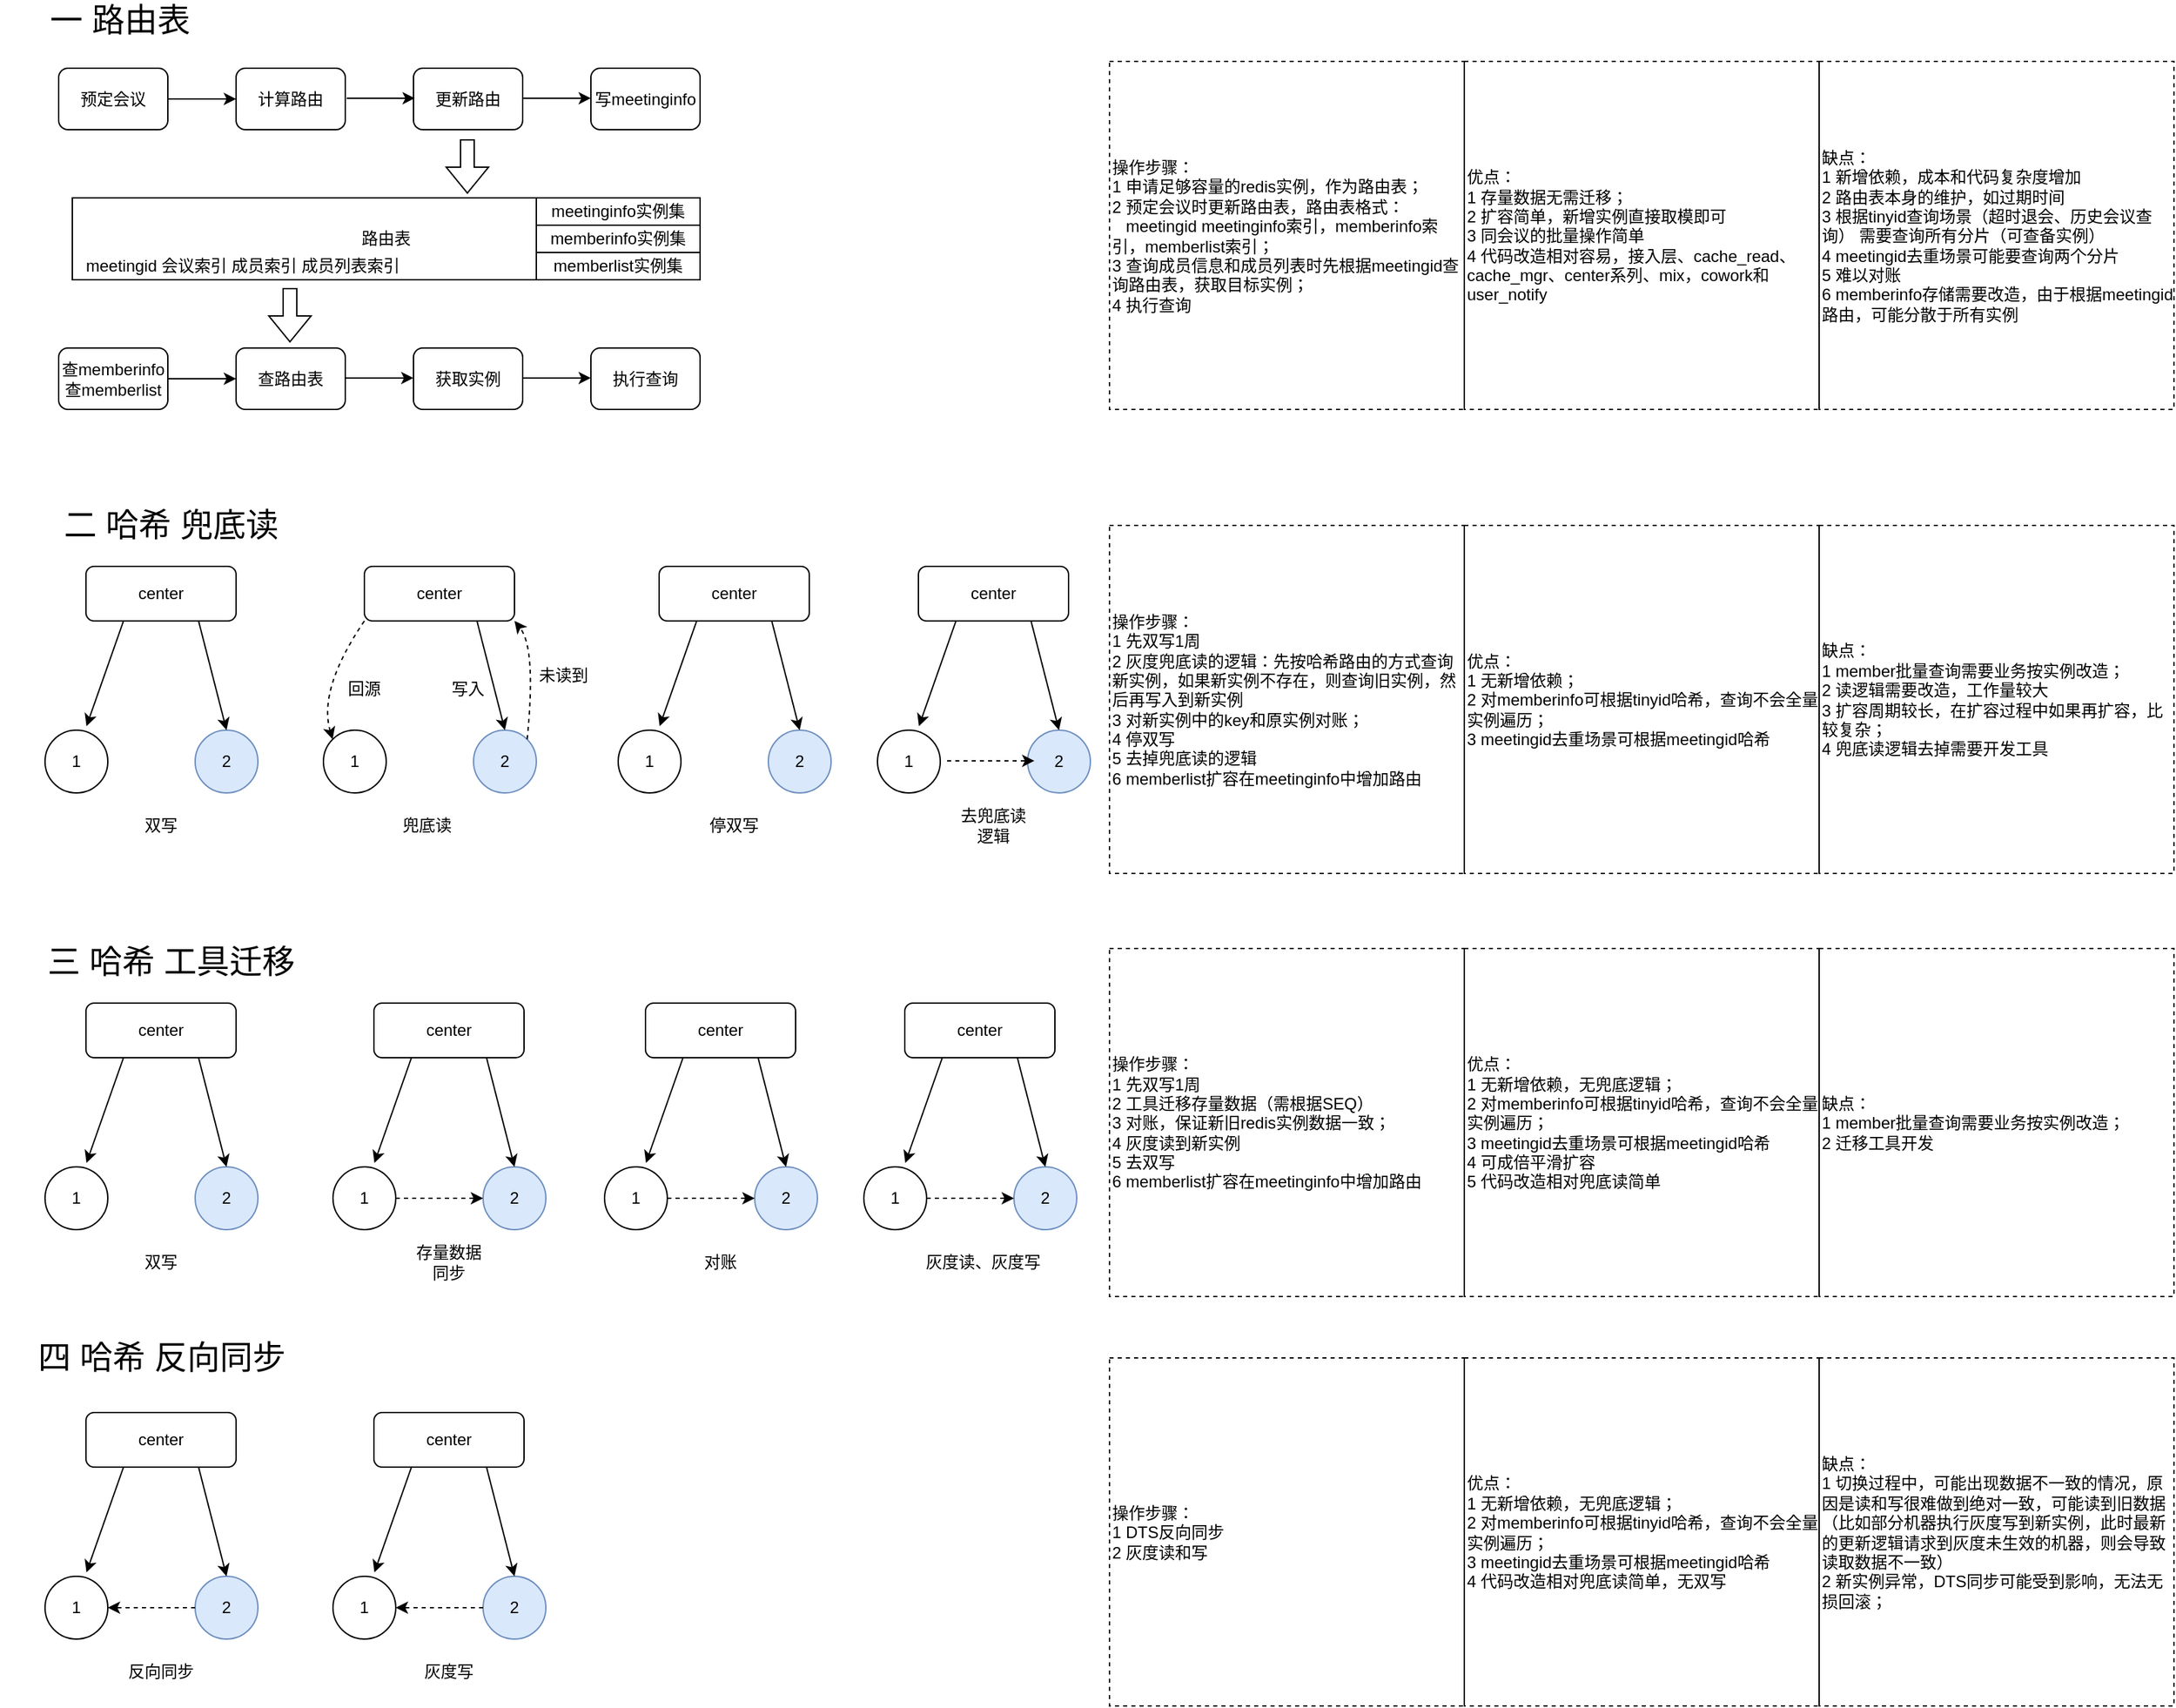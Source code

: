 <mxfile version="20.8.3" type="github">
  <diagram id="jsjYU_Txn0sp7lz1TC-h" name="第 1 页">
    <mxGraphModel dx="3185" dy="99" grid="1" gridSize="10" guides="1" tooltips="1" connect="1" arrows="1" fold="1" page="1" pageScale="1" pageWidth="827" pageHeight="1169" math="0" shadow="0">
      <root>
        <mxCell id="0" />
        <mxCell id="1" parent="0" />
        <mxCell id="DXR3qiWjVmH9UOqzKoYP-19" value="" style="rounded=0;whiteSpace=wrap;html=1;fillColor=none;strokeColor=none;dashed=1;" vertex="1" parent="1">
          <mxGeometry x="-780" y="1255" width="120" height="60" as="geometry" />
        </mxCell>
        <mxCell id="DXR3qiWjVmH9UOqzKoYP-54" value="预定会议" style="rounded=1;whiteSpace=wrap;html=1;fillColor=none;" vertex="1" parent="1">
          <mxGeometry x="-770" y="1255" width="80" height="45" as="geometry" />
        </mxCell>
        <mxCell id="DXR3qiWjVmH9UOqzKoYP-55" value="计算路由" style="rounded=1;whiteSpace=wrap;html=1;fillColor=none;" vertex="1" parent="1">
          <mxGeometry x="-640" y="1255" width="80" height="45" as="geometry" />
        </mxCell>
        <mxCell id="DXR3qiWjVmH9UOqzKoYP-56" value="更新路由" style="rounded=1;whiteSpace=wrap;html=1;fillColor=none;" vertex="1" parent="1">
          <mxGeometry x="-510" y="1255" width="80" height="45" as="geometry" />
        </mxCell>
        <mxCell id="DXR3qiWjVmH9UOqzKoYP-57" value="写meetinginfo" style="rounded=1;whiteSpace=wrap;html=1;fillColor=none;" vertex="1" parent="1">
          <mxGeometry x="-380" y="1255" width="80" height="45" as="geometry" />
        </mxCell>
        <mxCell id="DXR3qiWjVmH9UOqzKoYP-58" value="路由表" style="rounded=0;whiteSpace=wrap;html=1;fillColor=none;" vertex="1" parent="1">
          <mxGeometry x="-760" y="1350" width="460" height="60" as="geometry" />
        </mxCell>
        <mxCell id="DXR3qiWjVmH9UOqzKoYP-59" value="" style="shape=flexArrow;endArrow=classic;html=1;rounded=0;" edge="1" parent="1">
          <mxGeometry width="50" height="50" relative="1" as="geometry">
            <mxPoint x="-470.53" y="1307" as="sourcePoint" />
            <mxPoint x="-470.53" y="1347" as="targetPoint" />
          </mxGeometry>
        </mxCell>
        <mxCell id="DXR3qiWjVmH9UOqzKoYP-60" value="meetinginfo实例集" style="rounded=0;whiteSpace=wrap;html=1;fillColor=none;" vertex="1" parent="1">
          <mxGeometry x="-420" y="1350" width="120" height="20" as="geometry" />
        </mxCell>
        <mxCell id="DXR3qiWjVmH9UOqzKoYP-61" value="memberinfo实例集" style="rounded=0;whiteSpace=wrap;html=1;fillColor=none;" vertex="1" parent="1">
          <mxGeometry x="-420" y="1370" width="120" height="20" as="geometry" />
        </mxCell>
        <mxCell id="DXR3qiWjVmH9UOqzKoYP-62" value="memberlist实例集" style="rounded=0;whiteSpace=wrap;html=1;fillColor=none;" vertex="1" parent="1">
          <mxGeometry x="-420" y="1390" width="120" height="20" as="geometry" />
        </mxCell>
        <mxCell id="DXR3qiWjVmH9UOqzKoYP-63" value="查memberinfo&lt;br&gt;查memberlist" style="rounded=1;whiteSpace=wrap;html=1;fillColor=none;" vertex="1" parent="1">
          <mxGeometry x="-770" y="1460" width="80" height="45" as="geometry" />
        </mxCell>
        <mxCell id="DXR3qiWjVmH9UOqzKoYP-64" value="查路由表" style="rounded=1;whiteSpace=wrap;html=1;fillColor=none;" vertex="1" parent="1">
          <mxGeometry x="-640" y="1460" width="80" height="45" as="geometry" />
        </mxCell>
        <mxCell id="DXR3qiWjVmH9UOqzKoYP-65" value="" style="shape=flexArrow;endArrow=classic;html=1;rounded=0;" edge="1" parent="1">
          <mxGeometry width="50" height="50" relative="1" as="geometry">
            <mxPoint x="-600.53" y="1416" as="sourcePoint" />
            <mxPoint x="-600.53" y="1456" as="targetPoint" />
          </mxGeometry>
        </mxCell>
        <mxCell id="DXR3qiWjVmH9UOqzKoYP-66" value="meetingid 会议索引 成员索引 成员列表索引" style="rounded=0;whiteSpace=wrap;html=1;fillColor=none;strokeColor=none;" vertex="1" parent="1">
          <mxGeometry x="-760" y="1390" width="250" height="20" as="geometry" />
        </mxCell>
        <mxCell id="DXR3qiWjVmH9UOqzKoYP-67" value="" style="endArrow=classic;html=1;rounded=0;exitX=1;exitY=0.5;exitDx=0;exitDy=0;entryX=0;entryY=0.5;entryDx=0;entryDy=0;" edge="1" parent="1" source="DXR3qiWjVmH9UOqzKoYP-54" target="DXR3qiWjVmH9UOqzKoYP-55">
          <mxGeometry width="50" height="50" relative="1" as="geometry">
            <mxPoint x="-280" y="1530" as="sourcePoint" />
            <mxPoint x="-230" y="1480" as="targetPoint" />
          </mxGeometry>
        </mxCell>
        <mxCell id="DXR3qiWjVmH9UOqzKoYP-68" value="" style="endArrow=classic;html=1;rounded=0;exitX=1;exitY=0.5;exitDx=0;exitDy=0;entryX=0;entryY=0.5;entryDx=0;entryDy=0;" edge="1" parent="1">
          <mxGeometry width="50" height="50" relative="1" as="geometry">
            <mxPoint x="-559" y="1276.97" as="sourcePoint" />
            <mxPoint x="-509" y="1276.97" as="targetPoint" />
          </mxGeometry>
        </mxCell>
        <mxCell id="DXR3qiWjVmH9UOqzKoYP-69" value="" style="endArrow=classic;html=1;rounded=0;exitX=1;exitY=0.5;exitDx=0;exitDy=0;entryX=0;entryY=0.5;entryDx=0;entryDy=0;" edge="1" parent="1">
          <mxGeometry width="50" height="50" relative="1" as="geometry">
            <mxPoint x="-430" y="1276.97" as="sourcePoint" />
            <mxPoint x="-380" y="1276.97" as="targetPoint" />
          </mxGeometry>
        </mxCell>
        <mxCell id="DXR3qiWjVmH9UOqzKoYP-70" value="获取实例" style="rounded=1;whiteSpace=wrap;html=1;fillColor=none;" vertex="1" parent="1">
          <mxGeometry x="-510" y="1460" width="80" height="45" as="geometry" />
        </mxCell>
        <mxCell id="DXR3qiWjVmH9UOqzKoYP-71" value="执行查询" style="rounded=1;whiteSpace=wrap;html=1;fillColor=none;" vertex="1" parent="1">
          <mxGeometry x="-380" y="1460" width="80" height="45" as="geometry" />
        </mxCell>
        <mxCell id="DXR3qiWjVmH9UOqzKoYP-74" value="" style="endArrow=classic;html=1;rounded=0;exitX=1;exitY=0.5;exitDx=0;exitDy=0;entryX=0;entryY=0.5;entryDx=0;entryDy=0;" edge="1" parent="1" source="DXR3qiWjVmH9UOqzKoYP-63" target="DXR3qiWjVmH9UOqzKoYP-64">
          <mxGeometry width="50" height="50" relative="1" as="geometry">
            <mxPoint x="-280" y="1530" as="sourcePoint" />
            <mxPoint x="-230" y="1480" as="targetPoint" />
          </mxGeometry>
        </mxCell>
        <mxCell id="DXR3qiWjVmH9UOqzKoYP-75" value="" style="endArrow=classic;html=1;rounded=0;exitX=1;exitY=0.5;exitDx=0;exitDy=0;entryX=0;entryY=0.5;entryDx=0;entryDy=0;" edge="1" parent="1">
          <mxGeometry width="50" height="50" relative="1" as="geometry">
            <mxPoint x="-560" y="1481.97" as="sourcePoint" />
            <mxPoint x="-510" y="1481.97" as="targetPoint" />
          </mxGeometry>
        </mxCell>
        <mxCell id="DXR3qiWjVmH9UOqzKoYP-76" value="" style="endArrow=classic;html=1;rounded=0;exitX=1;exitY=0.5;exitDx=0;exitDy=0;entryX=0;entryY=0.5;entryDx=0;entryDy=0;" edge="1" parent="1">
          <mxGeometry width="50" height="50" relative="1" as="geometry">
            <mxPoint x="-430" y="1481.97" as="sourcePoint" />
            <mxPoint x="-380" y="1481.97" as="targetPoint" />
          </mxGeometry>
        </mxCell>
        <mxCell id="DXR3qiWjVmH9UOqzKoYP-77" value="center" style="rounded=1;whiteSpace=wrap;html=1;fillColor=none;" vertex="1" parent="1">
          <mxGeometry x="-750" y="1620" width="110" height="40" as="geometry" />
        </mxCell>
        <mxCell id="DXR3qiWjVmH9UOqzKoYP-79" value="1" style="ellipse;whiteSpace=wrap;html=1;aspect=fixed;fillColor=none;" vertex="1" parent="1">
          <mxGeometry x="-780" y="1740" width="46" height="46" as="geometry" />
        </mxCell>
        <mxCell id="DXR3qiWjVmH9UOqzKoYP-80" value="2" style="ellipse;whiteSpace=wrap;html=1;aspect=fixed;fillColor=#dae8fc;strokeColor=#6c8ebf;" vertex="1" parent="1">
          <mxGeometry x="-670" y="1740" width="46" height="46" as="geometry" />
        </mxCell>
        <mxCell id="DXR3qiWjVmH9UOqzKoYP-81" value="" style="endArrow=classic;html=1;rounded=0;exitX=0.25;exitY=1;exitDx=0;exitDy=0;entryX=0.66;entryY=-0.062;entryDx=0;entryDy=0;entryPerimeter=0;" edge="1" parent="1" source="DXR3qiWjVmH9UOqzKoYP-77" target="DXR3qiWjVmH9UOqzKoYP-79">
          <mxGeometry width="50" height="50" relative="1" as="geometry">
            <mxPoint x="-280" y="1620" as="sourcePoint" />
            <mxPoint x="-230" y="1570" as="targetPoint" />
          </mxGeometry>
        </mxCell>
        <mxCell id="DXR3qiWjVmH9UOqzKoYP-82" value="" style="endArrow=classic;html=1;rounded=0;exitX=0.75;exitY=1;exitDx=0;exitDy=0;entryX=0.5;entryY=0;entryDx=0;entryDy=0;" edge="1" parent="1" source="DXR3qiWjVmH9UOqzKoYP-77" target="DXR3qiWjVmH9UOqzKoYP-80">
          <mxGeometry width="50" height="50" relative="1" as="geometry">
            <mxPoint x="-712.5" y="1670" as="sourcePoint" />
            <mxPoint x="-739.64" y="1747.148" as="targetPoint" />
          </mxGeometry>
        </mxCell>
        <mxCell id="DXR3qiWjVmH9UOqzKoYP-83" value="双写" style="rounded=0;whiteSpace=wrap;html=1;fillColor=none;strokeColor=none;" vertex="1" parent="1">
          <mxGeometry x="-725" y="1800" width="60" height="20" as="geometry" />
        </mxCell>
        <mxCell id="DXR3qiWjVmH9UOqzKoYP-84" value="center" style="rounded=1;whiteSpace=wrap;html=1;fillColor=none;" vertex="1" parent="1">
          <mxGeometry x="-546" y="1620" width="110" height="40" as="geometry" />
        </mxCell>
        <mxCell id="DXR3qiWjVmH9UOqzKoYP-85" value="1" style="ellipse;whiteSpace=wrap;html=1;aspect=fixed;fillColor=none;" vertex="1" parent="1">
          <mxGeometry x="-576" y="1740" width="46" height="46" as="geometry" />
        </mxCell>
        <mxCell id="DXR3qiWjVmH9UOqzKoYP-86" value="2" style="ellipse;whiteSpace=wrap;html=1;aspect=fixed;fillColor=#dae8fc;strokeColor=#6c8ebf;" vertex="1" parent="1">
          <mxGeometry x="-466" y="1740" width="46" height="46" as="geometry" />
        </mxCell>
        <mxCell id="DXR3qiWjVmH9UOqzKoYP-88" value="" style="endArrow=classic;html=1;rounded=0;exitX=0.75;exitY=1;exitDx=0;exitDy=0;entryX=0.5;entryY=0;entryDx=0;entryDy=0;" edge="1" parent="1" source="DXR3qiWjVmH9UOqzKoYP-84" target="DXR3qiWjVmH9UOqzKoYP-86">
          <mxGeometry width="50" height="50" relative="1" as="geometry">
            <mxPoint x="-508.5" y="1670" as="sourcePoint" />
            <mxPoint x="-535.64" y="1747.148" as="targetPoint" />
          </mxGeometry>
        </mxCell>
        <mxCell id="DXR3qiWjVmH9UOqzKoYP-89" value="兜底读" style="rounded=0;whiteSpace=wrap;html=1;fillColor=none;strokeColor=none;" vertex="1" parent="1">
          <mxGeometry x="-530" y="1800" width="60" height="20" as="geometry" />
        </mxCell>
        <mxCell id="DXR3qiWjVmH9UOqzKoYP-90" value="" style="curved=1;endArrow=classic;html=1;rounded=0;exitX=1;exitY=0;exitDx=0;exitDy=0;entryX=1;entryY=1;entryDx=0;entryDy=0;dashed=1;" edge="1" parent="1" source="DXR3qiWjVmH9UOqzKoYP-86" target="DXR3qiWjVmH9UOqzKoYP-84">
          <mxGeometry width="50" height="50" relative="1" as="geometry">
            <mxPoint x="-280" y="1620" as="sourcePoint" />
            <mxPoint x="-230" y="1570" as="targetPoint" />
            <Array as="points">
              <mxPoint x="-420" y="1680" />
            </Array>
          </mxGeometry>
        </mxCell>
        <mxCell id="DXR3qiWjVmH9UOqzKoYP-91" value="" style="curved=1;endArrow=classic;html=1;rounded=0;dashed=1;exitX=0;exitY=1;exitDx=0;exitDy=0;entryX=0;entryY=0;entryDx=0;entryDy=0;" edge="1" parent="1" source="DXR3qiWjVmH9UOqzKoYP-84" target="DXR3qiWjVmH9UOqzKoYP-85">
          <mxGeometry width="50" height="50" relative="1" as="geometry">
            <mxPoint x="-280" y="1620" as="sourcePoint" />
            <mxPoint x="-230" y="1570" as="targetPoint" />
            <Array as="points">
              <mxPoint x="-580" y="1710" />
            </Array>
          </mxGeometry>
        </mxCell>
        <mxCell id="DXR3qiWjVmH9UOqzKoYP-92" value="未读到" style="rounded=0;whiteSpace=wrap;html=1;fillColor=none;strokeColor=none;" vertex="1" parent="1">
          <mxGeometry x="-430" y="1690" width="60" height="20" as="geometry" />
        </mxCell>
        <mxCell id="DXR3qiWjVmH9UOqzKoYP-93" value="回源" style="rounded=0;whiteSpace=wrap;html=1;fillColor=none;strokeColor=none;" vertex="1" parent="1">
          <mxGeometry x="-576" y="1700" width="60" height="20" as="geometry" />
        </mxCell>
        <mxCell id="DXR3qiWjVmH9UOqzKoYP-96" value="写入" style="rounded=0;whiteSpace=wrap;html=1;fillColor=none;strokeColor=none;" vertex="1" parent="1">
          <mxGeometry x="-500" y="1700" width="60" height="20" as="geometry" />
        </mxCell>
        <mxCell id="DXR3qiWjVmH9UOqzKoYP-97" value="center" style="rounded=1;whiteSpace=wrap;html=1;fillColor=none;" vertex="1" parent="1">
          <mxGeometry x="-750" y="1940" width="110" height="40" as="geometry" />
        </mxCell>
        <mxCell id="DXR3qiWjVmH9UOqzKoYP-98" value="1" style="ellipse;whiteSpace=wrap;html=1;aspect=fixed;fillColor=none;" vertex="1" parent="1">
          <mxGeometry x="-780" y="2060" width="46" height="46" as="geometry" />
        </mxCell>
        <mxCell id="DXR3qiWjVmH9UOqzKoYP-99" value="2" style="ellipse;whiteSpace=wrap;html=1;aspect=fixed;fillColor=#dae8fc;strokeColor=#6c8ebf;" vertex="1" parent="1">
          <mxGeometry x="-670" y="2060" width="46" height="46" as="geometry" />
        </mxCell>
        <mxCell id="DXR3qiWjVmH9UOqzKoYP-100" value="" style="endArrow=classic;html=1;rounded=0;exitX=0.25;exitY=1;exitDx=0;exitDy=0;entryX=0.66;entryY=-0.062;entryDx=0;entryDy=0;entryPerimeter=0;" edge="1" parent="1" source="DXR3qiWjVmH9UOqzKoYP-97" target="DXR3qiWjVmH9UOqzKoYP-98">
          <mxGeometry width="50" height="50" relative="1" as="geometry">
            <mxPoint x="-280" y="1940" as="sourcePoint" />
            <mxPoint x="-230" y="1890" as="targetPoint" />
          </mxGeometry>
        </mxCell>
        <mxCell id="DXR3qiWjVmH9UOqzKoYP-101" value="" style="endArrow=classic;html=1;rounded=0;exitX=0.75;exitY=1;exitDx=0;exitDy=0;entryX=0.5;entryY=0;entryDx=0;entryDy=0;" edge="1" parent="1" source="DXR3qiWjVmH9UOqzKoYP-97" target="DXR3qiWjVmH9UOqzKoYP-99">
          <mxGeometry width="50" height="50" relative="1" as="geometry">
            <mxPoint x="-712.5" y="1990" as="sourcePoint" />
            <mxPoint x="-739.64" y="2067.148" as="targetPoint" />
          </mxGeometry>
        </mxCell>
        <mxCell id="DXR3qiWjVmH9UOqzKoYP-102" value="双写" style="rounded=0;whiteSpace=wrap;html=1;fillColor=none;strokeColor=none;" vertex="1" parent="1">
          <mxGeometry x="-725" y="2120" width="60" height="20" as="geometry" />
        </mxCell>
        <mxCell id="DXR3qiWjVmH9UOqzKoYP-113" value="center" style="rounded=1;whiteSpace=wrap;html=1;fillColor=none;" vertex="1" parent="1">
          <mxGeometry x="-539" y="1940" width="110" height="40" as="geometry" />
        </mxCell>
        <mxCell id="DXR3qiWjVmH9UOqzKoYP-114" value="1" style="ellipse;whiteSpace=wrap;html=1;aspect=fixed;fillColor=none;" vertex="1" parent="1">
          <mxGeometry x="-569" y="2060" width="46" height="46" as="geometry" />
        </mxCell>
        <mxCell id="DXR3qiWjVmH9UOqzKoYP-115" value="2" style="ellipse;whiteSpace=wrap;html=1;aspect=fixed;fillColor=#dae8fc;strokeColor=#6c8ebf;" vertex="1" parent="1">
          <mxGeometry x="-459" y="2060" width="46" height="46" as="geometry" />
        </mxCell>
        <mxCell id="DXR3qiWjVmH9UOqzKoYP-116" value="" style="endArrow=classic;html=1;rounded=0;exitX=0.25;exitY=1;exitDx=0;exitDy=0;entryX=0.66;entryY=-0.062;entryDx=0;entryDy=0;entryPerimeter=0;" edge="1" parent="1" source="DXR3qiWjVmH9UOqzKoYP-113" target="DXR3qiWjVmH9UOqzKoYP-114">
          <mxGeometry width="50" height="50" relative="1" as="geometry">
            <mxPoint x="-69" y="1940" as="sourcePoint" />
            <mxPoint x="-19" y="1890" as="targetPoint" />
          </mxGeometry>
        </mxCell>
        <mxCell id="DXR3qiWjVmH9UOqzKoYP-117" value="" style="endArrow=classic;html=1;rounded=0;exitX=0.75;exitY=1;exitDx=0;exitDy=0;entryX=0.5;entryY=0;entryDx=0;entryDy=0;" edge="1" parent="1" source="DXR3qiWjVmH9UOqzKoYP-113" target="DXR3qiWjVmH9UOqzKoYP-115">
          <mxGeometry width="50" height="50" relative="1" as="geometry">
            <mxPoint x="-501.5" y="1990" as="sourcePoint" />
            <mxPoint x="-528.64" y="2067.148" as="targetPoint" />
          </mxGeometry>
        </mxCell>
        <mxCell id="DXR3qiWjVmH9UOqzKoYP-118" value="存量数据同步" style="rounded=0;whiteSpace=wrap;html=1;fillColor=none;strokeColor=none;" vertex="1" parent="1">
          <mxGeometry x="-514" y="2120" width="60" height="20" as="geometry" />
        </mxCell>
        <mxCell id="DXR3qiWjVmH9UOqzKoYP-120" value="" style="endArrow=classic;html=1;rounded=0;dashed=1;exitX=1;exitY=0.5;exitDx=0;exitDy=0;entryX=0;entryY=0.5;entryDx=0;entryDy=0;" edge="1" parent="1" source="DXR3qiWjVmH9UOqzKoYP-114" target="DXR3qiWjVmH9UOqzKoYP-115">
          <mxGeometry width="50" height="50" relative="1" as="geometry">
            <mxPoint x="-280" y="1900" as="sourcePoint" />
            <mxPoint x="-230" y="1850" as="targetPoint" />
          </mxGeometry>
        </mxCell>
        <mxCell id="DXR3qiWjVmH9UOqzKoYP-121" value="center" style="rounded=1;whiteSpace=wrap;html=1;fillColor=none;" vertex="1" parent="1">
          <mxGeometry x="-330" y="1620" width="110" height="40" as="geometry" />
        </mxCell>
        <mxCell id="DXR3qiWjVmH9UOqzKoYP-122" value="1" style="ellipse;whiteSpace=wrap;html=1;aspect=fixed;fillColor=none;" vertex="1" parent="1">
          <mxGeometry x="-360" y="1740" width="46" height="46" as="geometry" />
        </mxCell>
        <mxCell id="DXR3qiWjVmH9UOqzKoYP-123" value="2" style="ellipse;whiteSpace=wrap;html=1;aspect=fixed;fillColor=#dae8fc;strokeColor=#6c8ebf;" vertex="1" parent="1">
          <mxGeometry x="-250" y="1740" width="46" height="46" as="geometry" />
        </mxCell>
        <mxCell id="DXR3qiWjVmH9UOqzKoYP-124" value="" style="endArrow=classic;html=1;rounded=0;exitX=0.25;exitY=1;exitDx=0;exitDy=0;entryX=0.66;entryY=-0.062;entryDx=0;entryDy=0;entryPerimeter=0;" edge="1" parent="1" source="DXR3qiWjVmH9UOqzKoYP-121" target="DXR3qiWjVmH9UOqzKoYP-122">
          <mxGeometry width="50" height="50" relative="1" as="geometry">
            <mxPoint x="140" y="1620" as="sourcePoint" />
            <mxPoint x="190" y="1570" as="targetPoint" />
          </mxGeometry>
        </mxCell>
        <mxCell id="DXR3qiWjVmH9UOqzKoYP-125" value="" style="endArrow=classic;html=1;rounded=0;exitX=0.75;exitY=1;exitDx=0;exitDy=0;entryX=0.5;entryY=0;entryDx=0;entryDy=0;" edge="1" parent="1" source="DXR3qiWjVmH9UOqzKoYP-121" target="DXR3qiWjVmH9UOqzKoYP-123">
          <mxGeometry width="50" height="50" relative="1" as="geometry">
            <mxPoint x="-292.5" y="1670" as="sourcePoint" />
            <mxPoint x="-319.64" y="1747.148" as="targetPoint" />
          </mxGeometry>
        </mxCell>
        <mxCell id="DXR3qiWjVmH9UOqzKoYP-126" value="停双写" style="rounded=0;whiteSpace=wrap;html=1;fillColor=none;strokeColor=none;" vertex="1" parent="1">
          <mxGeometry x="-305" y="1800" width="60" height="20" as="geometry" />
        </mxCell>
        <mxCell id="DXR3qiWjVmH9UOqzKoYP-127" value="center" style="rounded=1;whiteSpace=wrap;html=1;fillColor=none;" vertex="1" parent="1">
          <mxGeometry x="-340" y="1940" width="110" height="40" as="geometry" />
        </mxCell>
        <mxCell id="DXR3qiWjVmH9UOqzKoYP-128" value="1" style="ellipse;whiteSpace=wrap;html=1;aspect=fixed;fillColor=none;" vertex="1" parent="1">
          <mxGeometry x="-370" y="2060" width="46" height="46" as="geometry" />
        </mxCell>
        <mxCell id="DXR3qiWjVmH9UOqzKoYP-129" value="2" style="ellipse;whiteSpace=wrap;html=1;aspect=fixed;fillColor=#dae8fc;strokeColor=#6c8ebf;" vertex="1" parent="1">
          <mxGeometry x="-260" y="2060" width="46" height="46" as="geometry" />
        </mxCell>
        <mxCell id="DXR3qiWjVmH9UOqzKoYP-130" value="" style="endArrow=classic;html=1;rounded=0;exitX=0.25;exitY=1;exitDx=0;exitDy=0;entryX=0.66;entryY=-0.062;entryDx=0;entryDy=0;entryPerimeter=0;" edge="1" parent="1" source="DXR3qiWjVmH9UOqzKoYP-127" target="DXR3qiWjVmH9UOqzKoYP-128">
          <mxGeometry width="50" height="50" relative="1" as="geometry">
            <mxPoint x="130" y="1940" as="sourcePoint" />
            <mxPoint x="180" y="1890" as="targetPoint" />
          </mxGeometry>
        </mxCell>
        <mxCell id="DXR3qiWjVmH9UOqzKoYP-131" value="" style="endArrow=classic;html=1;rounded=0;exitX=0.75;exitY=1;exitDx=0;exitDy=0;entryX=0.5;entryY=0;entryDx=0;entryDy=0;" edge="1" parent="1" source="DXR3qiWjVmH9UOqzKoYP-127" target="DXR3qiWjVmH9UOqzKoYP-129">
          <mxGeometry width="50" height="50" relative="1" as="geometry">
            <mxPoint x="-302.5" y="1990" as="sourcePoint" />
            <mxPoint x="-329.64" y="2067.148" as="targetPoint" />
          </mxGeometry>
        </mxCell>
        <mxCell id="DXR3qiWjVmH9UOqzKoYP-132" value="对账" style="rounded=0;whiteSpace=wrap;html=1;fillColor=none;strokeColor=none;" vertex="1" parent="1">
          <mxGeometry x="-315" y="2120" width="60" height="20" as="geometry" />
        </mxCell>
        <mxCell id="DXR3qiWjVmH9UOqzKoYP-133" value="" style="endArrow=classic;html=1;rounded=0;dashed=1;exitX=1;exitY=0.5;exitDx=0;exitDy=0;entryX=0;entryY=0.5;entryDx=0;entryDy=0;" edge="1" parent="1" source="DXR3qiWjVmH9UOqzKoYP-128" target="DXR3qiWjVmH9UOqzKoYP-129">
          <mxGeometry width="50" height="50" relative="1" as="geometry">
            <mxPoint x="-81" y="1900" as="sourcePoint" />
            <mxPoint x="-31" y="1850" as="targetPoint" />
          </mxGeometry>
        </mxCell>
        <mxCell id="DXR3qiWjVmH9UOqzKoYP-134" value="center" style="rounded=1;whiteSpace=wrap;html=1;fillColor=none;" vertex="1" parent="1">
          <mxGeometry x="-140" y="1620" width="110" height="40" as="geometry" />
        </mxCell>
        <mxCell id="DXR3qiWjVmH9UOqzKoYP-135" value="1" style="ellipse;whiteSpace=wrap;html=1;aspect=fixed;fillColor=none;" vertex="1" parent="1">
          <mxGeometry x="-170" y="1740" width="46" height="46" as="geometry" />
        </mxCell>
        <mxCell id="DXR3qiWjVmH9UOqzKoYP-136" value="2" style="ellipse;whiteSpace=wrap;html=1;aspect=fixed;fillColor=#dae8fc;strokeColor=#6c8ebf;" vertex="1" parent="1">
          <mxGeometry x="-60" y="1740" width="46" height="46" as="geometry" />
        </mxCell>
        <mxCell id="DXR3qiWjVmH9UOqzKoYP-137" value="" style="endArrow=classic;html=1;rounded=0;exitX=0.25;exitY=1;exitDx=0;exitDy=0;entryX=0.66;entryY=-0.062;entryDx=0;entryDy=0;entryPerimeter=0;" edge="1" parent="1" source="DXR3qiWjVmH9UOqzKoYP-134" target="DXR3qiWjVmH9UOqzKoYP-135">
          <mxGeometry width="50" height="50" relative="1" as="geometry">
            <mxPoint x="330" y="1620" as="sourcePoint" />
            <mxPoint x="380" y="1570" as="targetPoint" />
          </mxGeometry>
        </mxCell>
        <mxCell id="DXR3qiWjVmH9UOqzKoYP-138" value="" style="endArrow=classic;html=1;rounded=0;exitX=0.75;exitY=1;exitDx=0;exitDy=0;entryX=0.5;entryY=0;entryDx=0;entryDy=0;" edge="1" parent="1" source="DXR3qiWjVmH9UOqzKoYP-134" target="DXR3qiWjVmH9UOqzKoYP-136">
          <mxGeometry width="50" height="50" relative="1" as="geometry">
            <mxPoint x="-102.5" y="1670" as="sourcePoint" />
            <mxPoint x="-129.64" y="1747.148" as="targetPoint" />
          </mxGeometry>
        </mxCell>
        <mxCell id="DXR3qiWjVmH9UOqzKoYP-139" value="去兜底读逻辑" style="rounded=0;whiteSpace=wrap;html=1;fillColor=none;strokeColor=none;" vertex="1" parent="1">
          <mxGeometry x="-115" y="1800" width="60" height="20" as="geometry" />
        </mxCell>
        <mxCell id="DXR3qiWjVmH9UOqzKoYP-140" value="" style="endArrow=classic;html=1;rounded=0;dashed=1;exitX=1;exitY=0.5;exitDx=0;exitDy=0;entryX=0;entryY=0.5;entryDx=0;entryDy=0;" edge="1" parent="1">
          <mxGeometry width="50" height="50" relative="1" as="geometry">
            <mxPoint x="-119.0" y="1762.47" as="sourcePoint" />
            <mxPoint x="-55.0" y="1762.47" as="targetPoint" />
          </mxGeometry>
        </mxCell>
        <mxCell id="DXR3qiWjVmH9UOqzKoYP-141" value="center" style="rounded=1;whiteSpace=wrap;html=1;fillColor=none;" vertex="1" parent="1">
          <mxGeometry x="-150" y="1940" width="110" height="40" as="geometry" />
        </mxCell>
        <mxCell id="DXR3qiWjVmH9UOqzKoYP-142" value="1" style="ellipse;whiteSpace=wrap;html=1;aspect=fixed;fillColor=none;" vertex="1" parent="1">
          <mxGeometry x="-180" y="2060" width="46" height="46" as="geometry" />
        </mxCell>
        <mxCell id="DXR3qiWjVmH9UOqzKoYP-143" value="2" style="ellipse;whiteSpace=wrap;html=1;aspect=fixed;fillColor=#dae8fc;strokeColor=#6c8ebf;" vertex="1" parent="1">
          <mxGeometry x="-70" y="2060" width="46" height="46" as="geometry" />
        </mxCell>
        <mxCell id="DXR3qiWjVmH9UOqzKoYP-144" value="" style="endArrow=classic;html=1;rounded=0;exitX=0.25;exitY=1;exitDx=0;exitDy=0;entryX=0.66;entryY=-0.062;entryDx=0;entryDy=0;entryPerimeter=0;" edge="1" parent="1" source="DXR3qiWjVmH9UOqzKoYP-141" target="DXR3qiWjVmH9UOqzKoYP-142">
          <mxGeometry width="50" height="50" relative="1" as="geometry">
            <mxPoint x="320" y="1940" as="sourcePoint" />
            <mxPoint x="370" y="1890" as="targetPoint" />
          </mxGeometry>
        </mxCell>
        <mxCell id="DXR3qiWjVmH9UOqzKoYP-145" value="" style="endArrow=classic;html=1;rounded=0;exitX=0.75;exitY=1;exitDx=0;exitDy=0;entryX=0.5;entryY=0;entryDx=0;entryDy=0;" edge="1" parent="1" source="DXR3qiWjVmH9UOqzKoYP-141" target="DXR3qiWjVmH9UOqzKoYP-143">
          <mxGeometry width="50" height="50" relative="1" as="geometry">
            <mxPoint x="-112.5" y="1990" as="sourcePoint" />
            <mxPoint x="-139.64" y="2067.148" as="targetPoint" />
          </mxGeometry>
        </mxCell>
        <mxCell id="DXR3qiWjVmH9UOqzKoYP-146" value="灰度读、灰度写" style="rounded=0;whiteSpace=wrap;html=1;fillColor=none;strokeColor=none;" vertex="1" parent="1">
          <mxGeometry x="-140" y="2120" width="95" height="20" as="geometry" />
        </mxCell>
        <mxCell id="DXR3qiWjVmH9UOqzKoYP-147" value="" style="endArrow=classic;html=1;rounded=0;dashed=1;exitX=1;exitY=0.5;exitDx=0;exitDy=0;entryX=0;entryY=0.5;entryDx=0;entryDy=0;" edge="1" parent="1" source="DXR3qiWjVmH9UOqzKoYP-142" target="DXR3qiWjVmH9UOqzKoYP-143">
          <mxGeometry width="50" height="50" relative="1" as="geometry">
            <mxPoint x="109" y="1900" as="sourcePoint" />
            <mxPoint x="159" y="1850" as="targetPoint" />
          </mxGeometry>
        </mxCell>
        <mxCell id="DXR3qiWjVmH9UOqzKoYP-148" value="center" style="rounded=1;whiteSpace=wrap;html=1;fillColor=none;" vertex="1" parent="1">
          <mxGeometry x="-750" y="2240" width="110" height="40" as="geometry" />
        </mxCell>
        <mxCell id="DXR3qiWjVmH9UOqzKoYP-149" value="1" style="ellipse;whiteSpace=wrap;html=1;aspect=fixed;fillColor=none;" vertex="1" parent="1">
          <mxGeometry x="-780" y="2360" width="46" height="46" as="geometry" />
        </mxCell>
        <mxCell id="DXR3qiWjVmH9UOqzKoYP-150" value="2" style="ellipse;whiteSpace=wrap;html=1;aspect=fixed;fillColor=#dae8fc;strokeColor=#6c8ebf;" vertex="1" parent="1">
          <mxGeometry x="-670" y="2360" width="46" height="46" as="geometry" />
        </mxCell>
        <mxCell id="DXR3qiWjVmH9UOqzKoYP-151" value="" style="endArrow=classic;html=1;rounded=0;exitX=0.25;exitY=1;exitDx=0;exitDy=0;entryX=0.66;entryY=-0.062;entryDx=0;entryDy=0;entryPerimeter=0;" edge="1" parent="1" source="DXR3qiWjVmH9UOqzKoYP-148" target="DXR3qiWjVmH9UOqzKoYP-149">
          <mxGeometry width="50" height="50" relative="1" as="geometry">
            <mxPoint x="-280" y="2240" as="sourcePoint" />
            <mxPoint x="-230" y="2190" as="targetPoint" />
          </mxGeometry>
        </mxCell>
        <mxCell id="DXR3qiWjVmH9UOqzKoYP-152" value="" style="endArrow=classic;html=1;rounded=0;exitX=0.75;exitY=1;exitDx=0;exitDy=0;entryX=0.5;entryY=0;entryDx=0;entryDy=0;" edge="1" parent="1" source="DXR3qiWjVmH9UOqzKoYP-148" target="DXR3qiWjVmH9UOqzKoYP-150">
          <mxGeometry width="50" height="50" relative="1" as="geometry">
            <mxPoint x="-712.5" y="2290" as="sourcePoint" />
            <mxPoint x="-739.64" y="2367.148" as="targetPoint" />
          </mxGeometry>
        </mxCell>
        <mxCell id="DXR3qiWjVmH9UOqzKoYP-153" value="反向同步" style="rounded=0;whiteSpace=wrap;html=1;fillColor=none;strokeColor=none;" vertex="1" parent="1">
          <mxGeometry x="-725" y="2420" width="60" height="20" as="geometry" />
        </mxCell>
        <mxCell id="DXR3qiWjVmH9UOqzKoYP-154" value="" style="endArrow=classic;html=1;rounded=0;dashed=1;entryX=1;entryY=0.5;entryDx=0;entryDy=0;exitX=0;exitY=0.5;exitDx=0;exitDy=0;" edge="1" parent="1" source="DXR3qiWjVmH9UOqzKoYP-150" target="DXR3qiWjVmH9UOqzKoYP-149">
          <mxGeometry width="50" height="50" relative="1" as="geometry">
            <mxPoint x="-680" y="2383" as="sourcePoint" />
            <mxPoint x="-449.0" y="2093" as="targetPoint" />
          </mxGeometry>
        </mxCell>
        <mxCell id="DXR3qiWjVmH9UOqzKoYP-156" value="center" style="rounded=1;whiteSpace=wrap;html=1;fillColor=none;" vertex="1" parent="1">
          <mxGeometry x="-539" y="2240" width="110" height="40" as="geometry" />
        </mxCell>
        <mxCell id="DXR3qiWjVmH9UOqzKoYP-157" value="1" style="ellipse;whiteSpace=wrap;html=1;aspect=fixed;fillColor=none;" vertex="1" parent="1">
          <mxGeometry x="-569" y="2360" width="46" height="46" as="geometry" />
        </mxCell>
        <mxCell id="DXR3qiWjVmH9UOqzKoYP-158" value="2" style="ellipse;whiteSpace=wrap;html=1;aspect=fixed;fillColor=#dae8fc;strokeColor=#6c8ebf;" vertex="1" parent="1">
          <mxGeometry x="-459" y="2360" width="46" height="46" as="geometry" />
        </mxCell>
        <mxCell id="DXR3qiWjVmH9UOqzKoYP-159" value="" style="endArrow=classic;html=1;rounded=0;exitX=0.25;exitY=1;exitDx=0;exitDy=0;entryX=0.66;entryY=-0.062;entryDx=0;entryDy=0;entryPerimeter=0;" edge="1" parent="1" source="DXR3qiWjVmH9UOqzKoYP-156" target="DXR3qiWjVmH9UOqzKoYP-157">
          <mxGeometry width="50" height="50" relative="1" as="geometry">
            <mxPoint x="-69" y="2240" as="sourcePoint" />
            <mxPoint x="-19" y="2190" as="targetPoint" />
          </mxGeometry>
        </mxCell>
        <mxCell id="DXR3qiWjVmH9UOqzKoYP-160" value="" style="endArrow=classic;html=1;rounded=0;exitX=0.75;exitY=1;exitDx=0;exitDy=0;entryX=0.5;entryY=0;entryDx=0;entryDy=0;" edge="1" parent="1" source="DXR3qiWjVmH9UOqzKoYP-156" target="DXR3qiWjVmH9UOqzKoYP-158">
          <mxGeometry width="50" height="50" relative="1" as="geometry">
            <mxPoint x="-501.5" y="2290" as="sourcePoint" />
            <mxPoint x="-528.64" y="2367.148" as="targetPoint" />
          </mxGeometry>
        </mxCell>
        <mxCell id="DXR3qiWjVmH9UOqzKoYP-161" value="灰度写" style="rounded=0;whiteSpace=wrap;html=1;fillColor=none;strokeColor=none;" vertex="1" parent="1">
          <mxGeometry x="-514" y="2420" width="60" height="20" as="geometry" />
        </mxCell>
        <mxCell id="DXR3qiWjVmH9UOqzKoYP-162" value="" style="endArrow=classic;html=1;rounded=0;dashed=1;entryX=1;entryY=0.5;entryDx=0;entryDy=0;exitX=0;exitY=0.5;exitDx=0;exitDy=0;" edge="1" parent="1" source="DXR3qiWjVmH9UOqzKoYP-158" target="DXR3qiWjVmH9UOqzKoYP-157">
          <mxGeometry width="50" height="50" relative="1" as="geometry">
            <mxPoint x="-469" y="2383" as="sourcePoint" />
            <mxPoint x="-238.0" y="2093" as="targetPoint" />
          </mxGeometry>
        </mxCell>
        <mxCell id="DXR3qiWjVmH9UOqzKoYP-163" value="操作步骤：&lt;br&gt;1 申请足够容量的redis实例，作为路由表；&lt;br&gt;2 预定会议时更新路由表，路由表格式：&lt;br&gt;&amp;nbsp; &amp;nbsp;meetingid meetinginfo索引，memberinfo索引，memberlist索引；&lt;br&gt;3 查询成员信息和成员列表时先根据meetingid查询路由表，获取目标实例；&lt;br&gt;4 执行查询" style="rounded=0;whiteSpace=wrap;html=1;fillColor=none;dashed=1;align=left;" vertex="1" parent="1">
          <mxGeometry y="1250" width="260" height="255" as="geometry" />
        </mxCell>
        <mxCell id="DXR3qiWjVmH9UOqzKoYP-164" value="优点：&lt;br&gt;1 存量数据无需迁移；&lt;br&gt;2 扩容简单，新增实例直接取模即可&lt;br&gt;3 同会议的批量操作简单&lt;br&gt;4 代码改造相对容易，接入层、cache_read、cache_mgr、center系列、mix，cowork和user_notify" style="rounded=0;whiteSpace=wrap;html=1;fillColor=none;dashed=1;align=left;" vertex="1" parent="1">
          <mxGeometry x="260" y="1250" width="260" height="255" as="geometry" />
        </mxCell>
        <mxCell id="DXR3qiWjVmH9UOqzKoYP-165" value="缺点：&lt;br&gt;1 新增依赖，成本和代码复杂度增加&lt;br&gt;2 路由表本身的维护，如过期时间&lt;br&gt;3 根据tinyid查询场景（超时退会、历史会议查询） 需要查询所有分片（可查备实例）&lt;br&gt;4 meetingid去重场景可能要查询两个分片&lt;br&gt;5 难以对账&lt;br&gt;6 memberinfo存储需要改造，由于根据meetingid路由，可能分散于所有实例" style="rounded=0;whiteSpace=wrap;html=1;fillColor=none;dashed=1;align=left;" vertex="1" parent="1">
          <mxGeometry x="520" y="1250" width="260" height="255" as="geometry" />
        </mxCell>
        <mxCell id="DXR3qiWjVmH9UOqzKoYP-166" value="操作步骤：&lt;br&gt;1 先双写1周&lt;br&gt;2 灰度兜底读的逻辑：先按哈希路由的方式查询新实例，如果新实例不存在，则查询旧实例，然后再写入到新实例&lt;br&gt;3 对新实例中的key和原实例对账；&lt;br&gt;4 停双写&lt;br&gt;5 去掉兜底读的逻辑&lt;br&gt;6 memberlist扩容在meetinginfo中增加路由" style="rounded=0;whiteSpace=wrap;html=1;fillColor=none;dashed=1;align=left;" vertex="1" parent="1">
          <mxGeometry y="1590" width="260" height="255" as="geometry" />
        </mxCell>
        <mxCell id="DXR3qiWjVmH9UOqzKoYP-167" value="优点：&lt;br&gt;1 无新增依赖；&lt;br&gt;2 对memberinfo可根据tinyid哈希，查询不会全量实例遍历；&lt;br&gt;3 meetingid去重场景可根据meetingid哈希" style="rounded=0;whiteSpace=wrap;html=1;fillColor=none;dashed=1;align=left;" vertex="1" parent="1">
          <mxGeometry x="260" y="1590" width="260" height="255" as="geometry" />
        </mxCell>
        <mxCell id="DXR3qiWjVmH9UOqzKoYP-168" value="缺点：&lt;br&gt;1 member批量查询需要业务按实例改造；&lt;br&gt;2 读逻辑需要改造，工作量较大&lt;br&gt;3 扩容周期较长，在扩容过程中如果再扩容，比较复杂；&lt;br&gt;4 兜底读逻辑去掉需要开发工具" style="rounded=0;whiteSpace=wrap;html=1;fillColor=none;dashed=1;align=left;" vertex="1" parent="1">
          <mxGeometry x="520" y="1590" width="260" height="255" as="geometry" />
        </mxCell>
        <mxCell id="DXR3qiWjVmH9UOqzKoYP-169" value="操作步骤：&lt;br&gt;1 先双写1周&lt;br&gt;2 工具迁移存量数据（需根据SEQ）&lt;br&gt;3 对账，保证新旧redis实例数据一致；&lt;br&gt;4 灰度读到新实例&lt;br&gt;5 去双写&lt;br&gt;6 memberlist扩容在meetinginfo中增加路由" style="rounded=0;whiteSpace=wrap;html=1;fillColor=none;dashed=1;align=left;" vertex="1" parent="1">
          <mxGeometry y="1900" width="260" height="255" as="geometry" />
        </mxCell>
        <mxCell id="DXR3qiWjVmH9UOqzKoYP-170" value="优点：&lt;br&gt;1 无新增依赖，无兜底逻辑；&lt;br&gt;2 对memberinfo可根据tinyid哈希，查询不会全量实例遍历；&lt;br&gt;3 meetingid去重场景可根据meetingid哈希&lt;br&gt;4 可成倍平滑扩容&lt;br&gt;5 代码改造相对兜底读简单" style="rounded=0;whiteSpace=wrap;html=1;fillColor=none;dashed=1;align=left;" vertex="1" parent="1">
          <mxGeometry x="260" y="1900" width="260" height="255" as="geometry" />
        </mxCell>
        <mxCell id="DXR3qiWjVmH9UOqzKoYP-171" value="缺点：&lt;br&gt;1 member批量查询需要业务按实例改造；&lt;br&gt;2 迁移工具开发" style="rounded=0;whiteSpace=wrap;html=1;fillColor=none;dashed=1;align=left;" vertex="1" parent="1">
          <mxGeometry x="520" y="1900" width="260" height="255" as="geometry" />
        </mxCell>
        <mxCell id="DXR3qiWjVmH9UOqzKoYP-172" value="操作步骤：&lt;br&gt;1 DTS反向同步&lt;br&gt;2 灰度读和写" style="rounded=0;whiteSpace=wrap;html=1;fillColor=none;dashed=1;align=left;" vertex="1" parent="1">
          <mxGeometry y="2200" width="260" height="255" as="geometry" />
        </mxCell>
        <mxCell id="DXR3qiWjVmH9UOqzKoYP-173" value="优点：&lt;br&gt;1 无新增依赖，无兜底逻辑；&lt;br&gt;2 对memberinfo可根据tinyid哈希，查询不会全量实例遍历；&lt;br&gt;3 meetingid去重场景可根据meetingid哈希&lt;br&gt;4 代码改造相对兜底读简单，无双写" style="rounded=0;whiteSpace=wrap;html=1;fillColor=none;dashed=1;align=left;" vertex="1" parent="1">
          <mxGeometry x="260" y="2200" width="260" height="255" as="geometry" />
        </mxCell>
        <mxCell id="DXR3qiWjVmH9UOqzKoYP-174" value="缺点：&lt;br&gt;1 切换过程中，可能出现数据不一致的情况，原因是读和写很难做到绝对一致，可能读到旧数据（比如部分机器执行灰度写到新实例，此时最新的更新逻辑请求到灰度未生效的机器，则会导致读取数据不一致）&lt;br&gt;2 新实例异常，DTS同步可能受到影响，无法无损回滚；" style="rounded=0;whiteSpace=wrap;html=1;fillColor=none;dashed=1;align=left;" vertex="1" parent="1">
          <mxGeometry x="520" y="2200" width="260" height="255" as="geometry" />
        </mxCell>
        <mxCell id="DXR3qiWjVmH9UOqzKoYP-175" value="&lt;font style=&quot;font-size: 24px;&quot;&gt;一 路由表&lt;/font&gt;" style="rounded=0;whiteSpace=wrap;html=1;fillColor=none;strokeColor=none;" vertex="1" parent="1">
          <mxGeometry x="-810" y="1210" width="170" height="20" as="geometry" />
        </mxCell>
        <mxCell id="DXR3qiWjVmH9UOqzKoYP-176" value="&lt;font style=&quot;font-size: 24px;&quot;&gt;二 哈希 兜底读&lt;/font&gt;" style="rounded=0;whiteSpace=wrap;html=1;fillColor=none;strokeColor=none;" vertex="1" parent="1">
          <mxGeometry x="-805" y="1580" width="235" height="20" as="geometry" />
        </mxCell>
        <mxCell id="DXR3qiWjVmH9UOqzKoYP-178" value="&lt;font style=&quot;font-size: 24px;&quot;&gt;三 哈希 工具迁移&lt;/font&gt;" style="rounded=0;whiteSpace=wrap;html=1;fillColor=none;strokeColor=none;" vertex="1" parent="1">
          <mxGeometry x="-805" y="1900" width="235" height="20" as="geometry" />
        </mxCell>
        <mxCell id="DXR3qiWjVmH9UOqzKoYP-179" value="&lt;font style=&quot;font-size: 24px;&quot;&gt;四 哈希 反向同步&lt;/font&gt;" style="rounded=0;whiteSpace=wrap;html=1;fillColor=none;strokeColor=none;" vertex="1" parent="1">
          <mxGeometry x="-812.5" y="2190" width="235" height="20" as="geometry" />
        </mxCell>
      </root>
    </mxGraphModel>
  </diagram>
</mxfile>
